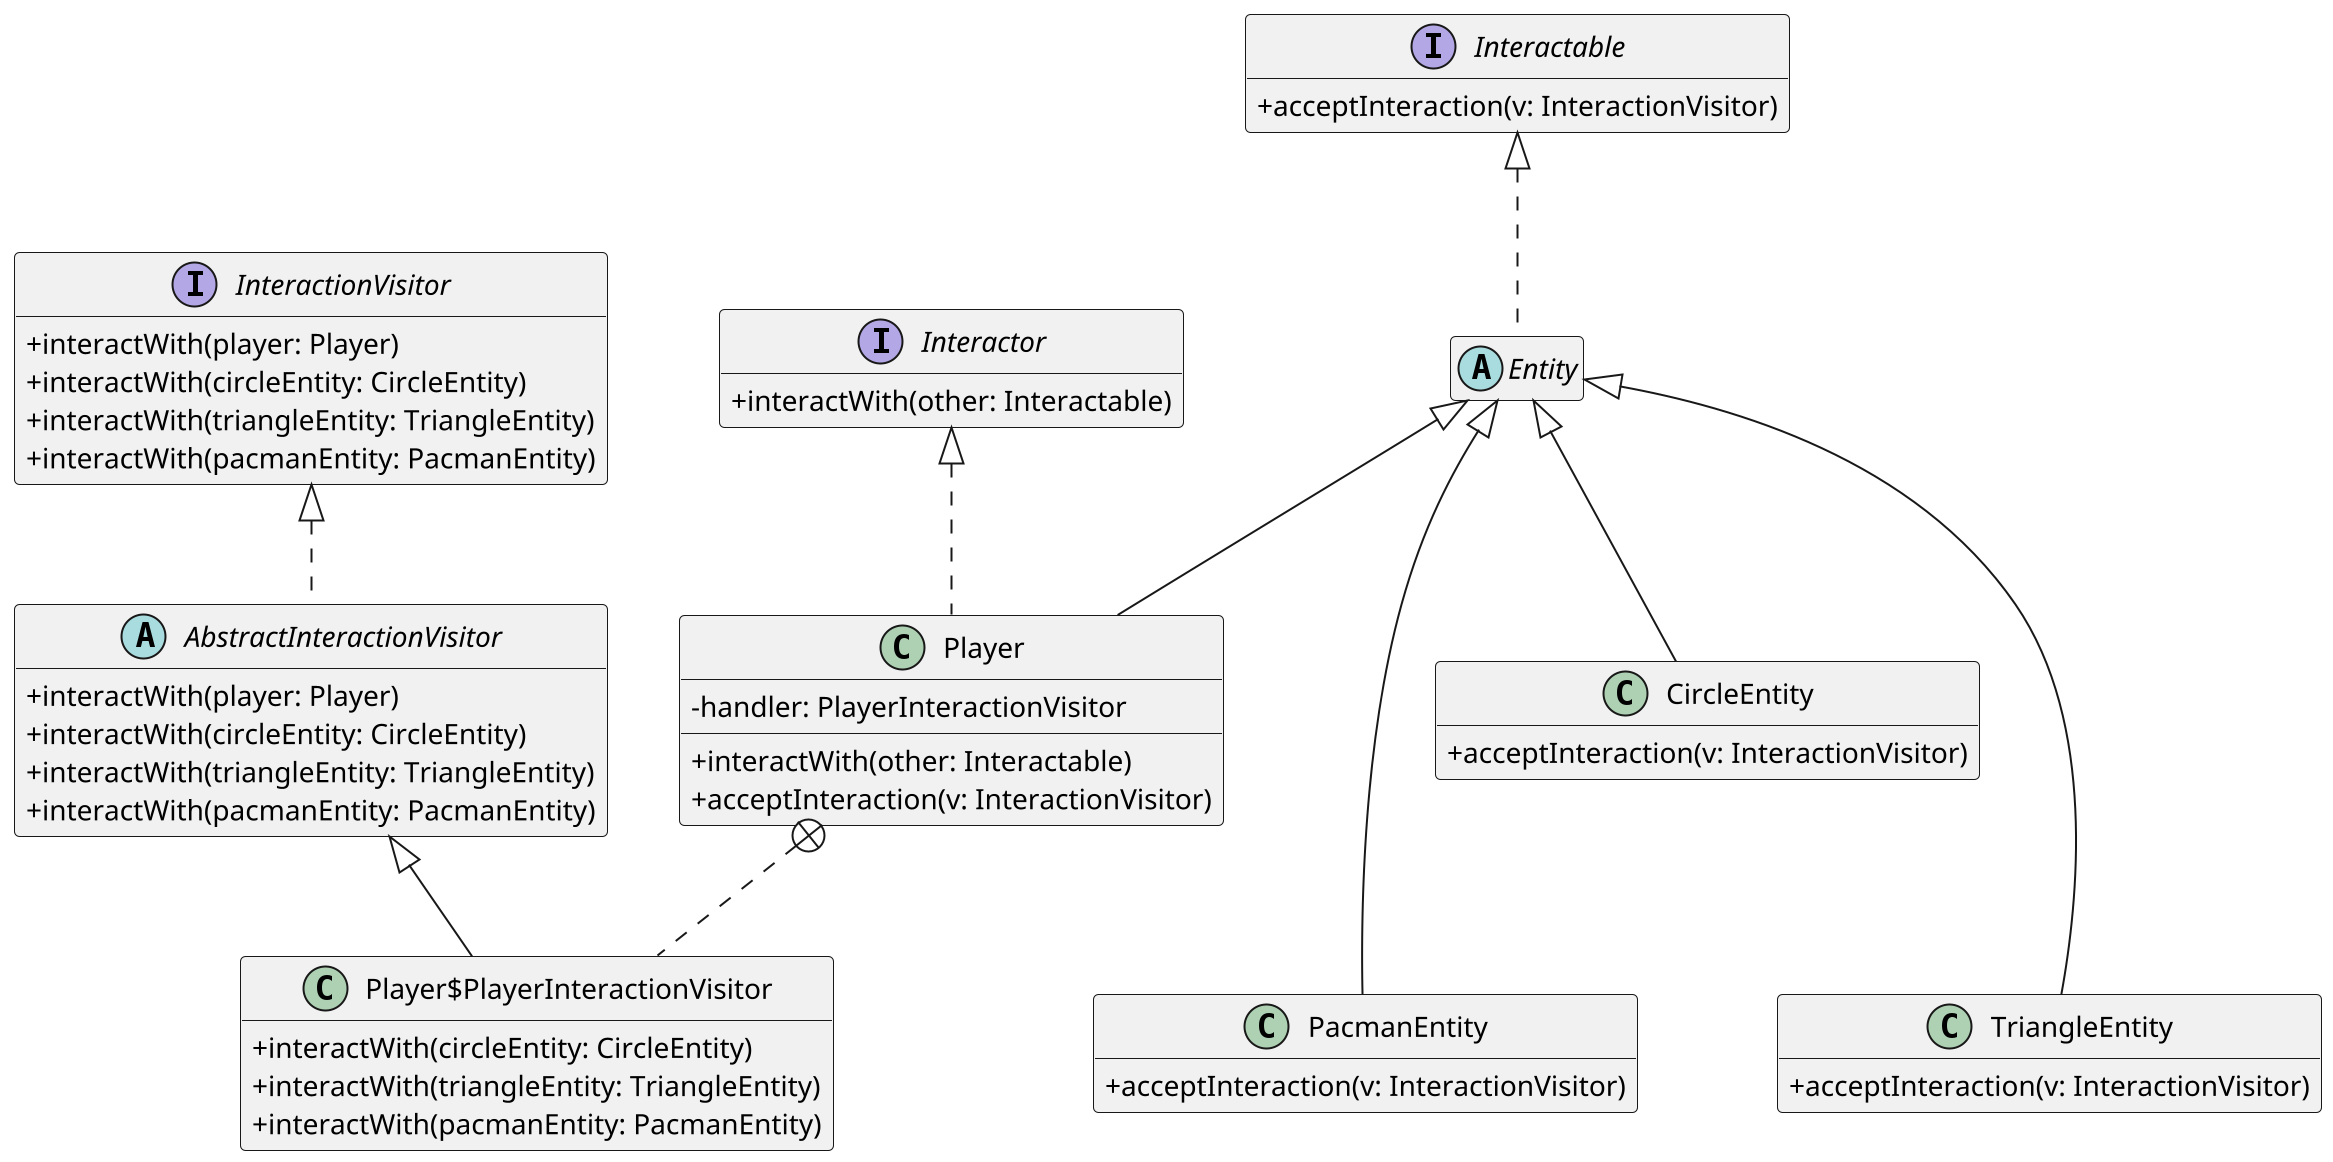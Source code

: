 @startuml

' Style
skinparam classAttributeIconSize 0
scale 2
hide empty members


' hacks
CircleEntity -[hidden]- PacmanEntity
CircleEntity -[hidden]- TriangleEntity

interface Interactable {
+ acceptInteraction(v: InteractionVisitor)
}

class TriangleEntity {
+ acceptInteraction(v: InteractionVisitor)
}

interface Interactor {
+ interactWith(other: Interactable)
}

class CircleEntity {
+ acceptInteraction(v: InteractionVisitor)
}

abstract class Entity {
' - shape: MovableShape
' - color: Color
' - coordinates: DiscreteCoordinates
' + getShape(): MovableShape
' + getColor(): Color
' + getCoordinates(): DiscreteCoordinates
' # setCoordinates(coordinates: DiscreteCoordinates)
' # setColor(color: Color)
' # setShape(shape: MovableShape)
' + draw(canvas: Graphics2D)
}


class PacmanEntity {
+ acceptInteraction(v: InteractionVisitor)
}

abstract class AbstractInteractionVisitor {
+ interactWith(player: Player)
+ interactWith(circleEntity: CircleEntity)
+ interactWith(triangleEntity: TriangleEntity)
+ interactWith(pacmanEntity: PacmanEntity)
}

interface InteractionVisitor {
+ interactWith(player: Player)
+ interactWith(circleEntity: CircleEntity)
+ interactWith(triangleEntity: TriangleEntity)
+ interactWith(pacmanEntity: PacmanEntity)
}

class Player {
- handler: PlayerInteractionVisitor
+ interactWith(other: Interactable)
+ acceptInteraction(v: InteractionVisitor)
}


class Player$PlayerInteractionVisitor {
+ interactWith(circleEntity: CircleEntity)
+ interactWith(triangleEntity: TriangleEntity)
+ interactWith(pacmanEntity: PacmanEntity)
}



Entity <|-- TriangleEntity
Entity <|-- CircleEntity
Interactable <|.. Entity
Entity <|-- PacmanEntity
InteractionVisitor <|.. AbstractInteractionVisitor
Interactor <|.. Player
Entity <|-- Player
Player +.. Player$PlayerInteractionVisitor
AbstractInteractionVisitor <|-- Player$PlayerInteractionVisitor
@enduml
